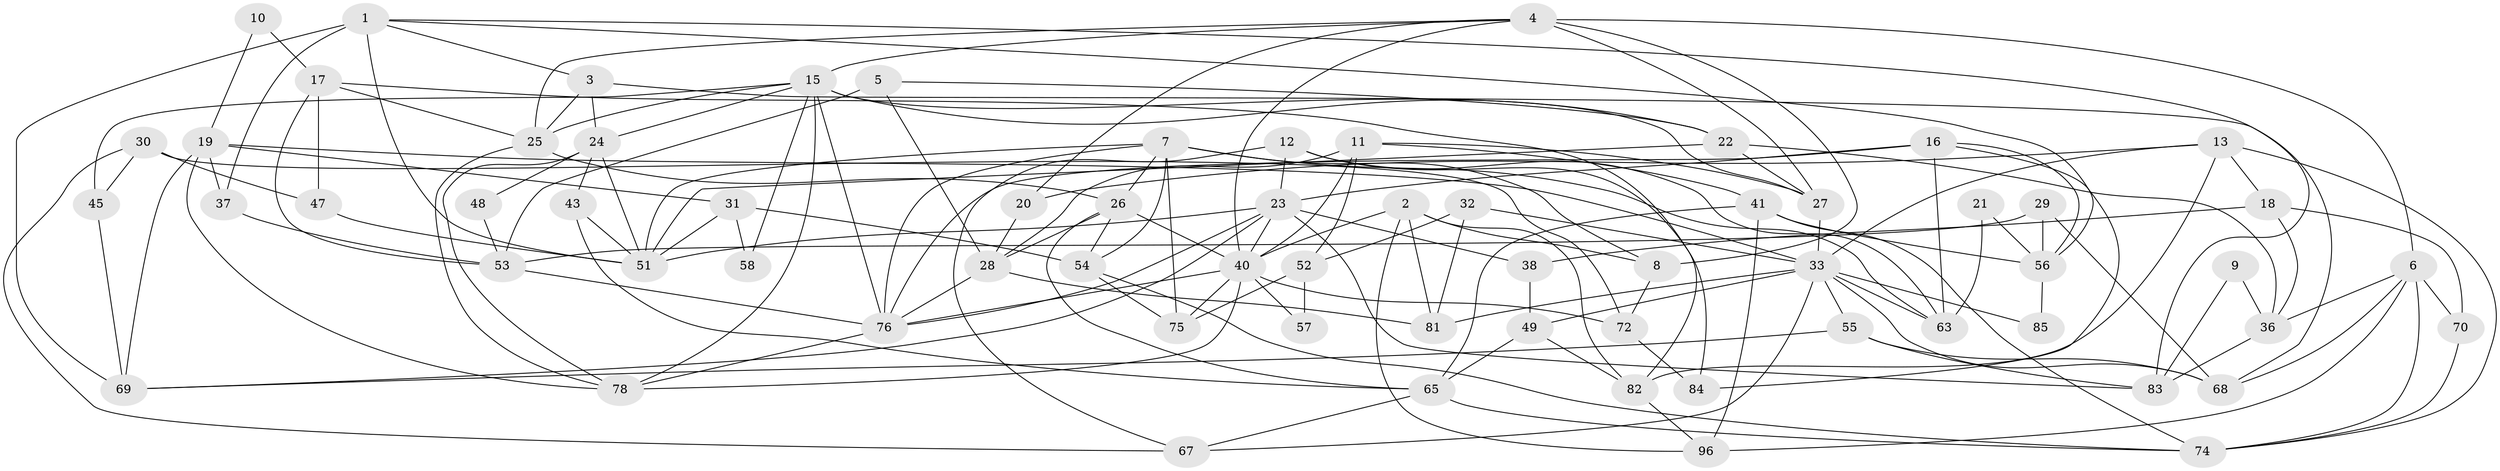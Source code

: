 // original degree distribution, {7: 0.041237113402061855, 5: 0.17525773195876287, 3: 0.23711340206185566, 6: 0.12371134020618557, 4: 0.26804123711340205, 2: 0.15463917525773196}
// Generated by graph-tools (version 1.1) at 2025/11/02/27/25 16:11:17]
// undirected, 67 vertices, 159 edges
graph export_dot {
graph [start="1"]
  node [color=gray90,style=filled];
  1 [super="+73"];
  2 [super="+46"];
  3 [super="+34"];
  4 [super="+39"];
  5;
  6 [super="+60"];
  7 [super="+64"];
  8 [super="+14"];
  9;
  10;
  11 [super="+42"];
  12;
  13;
  15 [super="+44"];
  16 [super="+35"];
  17 [super="+97"];
  18;
  19 [super="+61"];
  20;
  21;
  22;
  23 [super="+92"];
  24 [super="+59"];
  25;
  26;
  27 [super="+62"];
  28 [super="+50"];
  29;
  30;
  31;
  32 [super="+87"];
  33 [super="+77"];
  36 [super="+94"];
  37;
  38;
  40 [super="+95"];
  41;
  43;
  45;
  47;
  48;
  49;
  51 [super="+91"];
  52;
  53 [super="+89"];
  54 [super="+93"];
  55;
  56 [super="+86"];
  57;
  58;
  63 [super="+66"];
  65 [super="+88"];
  67;
  68;
  69 [super="+71"];
  70 [super="+79"];
  72;
  74 [super="+90"];
  75;
  76 [super="+80"];
  78;
  81;
  82;
  83;
  84;
  85;
  96;
  1 -- 69 [weight=2];
  1 -- 37;
  1 -- 56;
  1 -- 3;
  1 -- 51;
  1 -- 83;
  2 -- 82;
  2 -- 8;
  2 -- 40;
  2 -- 96;
  2 -- 81;
  3 -- 24;
  3 -- 68;
  3 -- 25;
  4 -- 15;
  4 -- 6 [weight=2];
  4 -- 25;
  4 -- 27;
  4 -- 20;
  4 -- 8;
  4 -- 40;
  5 -- 22;
  5 -- 53;
  5 -- 28;
  6 -- 96;
  6 -- 68;
  6 -- 70;
  6 -- 74;
  6 -- 36;
  7 -- 76;
  7 -- 8;
  7 -- 63;
  7 -- 51;
  7 -- 54;
  7 -- 26;
  7 -- 75;
  8 -- 72;
  9 -- 83;
  9 -- 36;
  10 -- 17;
  10 -- 19;
  11 -- 27;
  11 -- 52;
  11 -- 40;
  11 -- 41;
  11 -- 28;
  12 -- 67;
  12 -- 23;
  12 -- 63;
  12 -- 84;
  13 -- 33;
  13 -- 20;
  13 -- 18;
  13 -- 82;
  13 -- 74;
  15 -- 25;
  15 -- 22;
  15 -- 27;
  15 -- 45;
  15 -- 58;
  15 -- 76;
  15 -- 78;
  15 -- 24;
  16 -- 56;
  16 -- 84;
  16 -- 23;
  16 -- 76;
  16 -- 63;
  17 -- 82;
  17 -- 47;
  17 -- 53;
  17 -- 25;
  18 -- 36;
  18 -- 38;
  18 -- 70;
  19 -- 31;
  19 -- 78;
  19 -- 33;
  19 -- 37;
  19 -- 69;
  20 -- 28;
  21 -- 56;
  21 -- 63;
  22 -- 27;
  22 -- 51;
  22 -- 36;
  23 -- 69;
  23 -- 83;
  23 -- 76;
  23 -- 38;
  23 -- 40;
  23 -- 51;
  24 -- 43;
  24 -- 78;
  24 -- 48;
  24 -- 51;
  25 -- 78;
  25 -- 26;
  26 -- 65 [weight=2];
  26 -- 28;
  26 -- 40;
  26 -- 54;
  27 -- 33;
  28 -- 81;
  28 -- 76;
  29 -- 53;
  29 -- 68;
  29 -- 56;
  30 -- 67;
  30 -- 45;
  30 -- 47;
  30 -- 72;
  31 -- 54;
  31 -- 58;
  31 -- 51;
  32 -- 33;
  32 -- 81;
  32 -- 52;
  33 -- 55;
  33 -- 67;
  33 -- 81;
  33 -- 49;
  33 -- 68;
  33 -- 85;
  33 -- 63;
  36 -- 83;
  37 -- 53;
  38 -- 49;
  40 -- 78;
  40 -- 57;
  40 -- 75;
  40 -- 72;
  40 -- 76;
  41 -- 96;
  41 -- 65;
  41 -- 74;
  41 -- 56;
  43 -- 51;
  43 -- 65;
  45 -- 69;
  47 -- 51;
  48 -- 53;
  49 -- 82;
  49 -- 65;
  52 -- 75;
  52 -- 57;
  53 -- 76;
  54 -- 75;
  54 -- 74;
  55 -- 68;
  55 -- 83;
  55 -- 69;
  56 -- 85;
  65 -- 67;
  65 -- 74;
  70 -- 74;
  72 -- 84;
  76 -- 78;
  82 -- 96;
}
